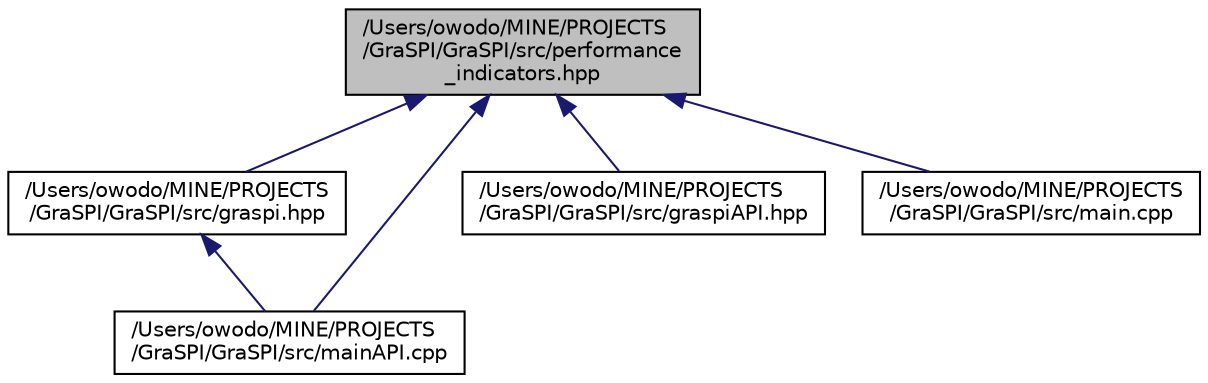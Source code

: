 digraph "/Users/owodo/MINE/PROJECTS/GraSPI/GraSPI/src/performance_indicators.hpp"
{
 // LATEX_PDF_SIZE
  edge [fontname="Helvetica",fontsize="10",labelfontname="Helvetica",labelfontsize="10"];
  node [fontname="Helvetica",fontsize="10",shape=record];
  Node1 [label="/Users/owodo/MINE/PROJECTS\l/GraSPI/GraSPI/src/performance\l_indicators.hpp",height=0.2,width=0.4,color="black", fillcolor="grey75", style="filled", fontcolor="black",tooltip=" "];
  Node1 -> Node2 [dir="back",color="midnightblue",fontsize="10",style="solid",fontname="Helvetica"];
  Node2 [label="/Users/owodo/MINE/PROJECTS\l/GraSPI/GraSPI/src/graspi.hpp",height=0.2,width=0.4,color="black", fillcolor="white", style="filled",URL="$graspi_8hpp.html",tooltip=" "];
  Node2 -> Node3 [dir="back",color="midnightblue",fontsize="10",style="solid",fontname="Helvetica"];
  Node3 [label="/Users/owodo/MINE/PROJECTS\l/GraSPI/GraSPI/src/mainAPI.cpp",height=0.2,width=0.4,color="black", fillcolor="white", style="filled",URL="$main_a_p_i_8cpp.html",tooltip=" "];
  Node1 -> Node4 [dir="back",color="midnightblue",fontsize="10",style="solid",fontname="Helvetica"];
  Node4 [label="/Users/owodo/MINE/PROJECTS\l/GraSPI/GraSPI/src/graspiAPI.hpp",height=0.2,width=0.4,color="black", fillcolor="white", style="filled",URL="$graspi_a_p_i_8hpp.html",tooltip=" "];
  Node1 -> Node5 [dir="back",color="midnightblue",fontsize="10",style="solid",fontname="Helvetica"];
  Node5 [label="/Users/owodo/MINE/PROJECTS\l/GraSPI/GraSPI/src/main.cpp",height=0.2,width=0.4,color="black", fillcolor="white", style="filled",URL="$main_8cpp.html",tooltip=" "];
  Node1 -> Node3 [dir="back",color="midnightblue",fontsize="10",style="solid",fontname="Helvetica"];
}
